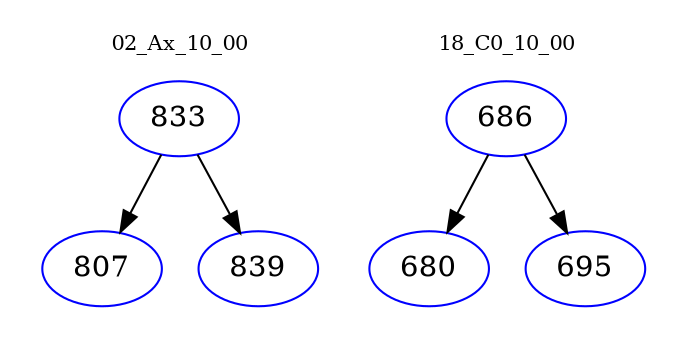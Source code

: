 digraph{
subgraph cluster_0 {
color = white
label = "02_Ax_10_00";
fontsize=10;
T0_833 [label="833", color="blue"]
T0_833 -> T0_807 [color="black"]
T0_807 [label="807", color="blue"]
T0_833 -> T0_839 [color="black"]
T0_839 [label="839", color="blue"]
}
subgraph cluster_1 {
color = white
label = "18_C0_10_00";
fontsize=10;
T1_686 [label="686", color="blue"]
T1_686 -> T1_680 [color="black"]
T1_680 [label="680", color="blue"]
T1_686 -> T1_695 [color="black"]
T1_695 [label="695", color="blue"]
}
}
